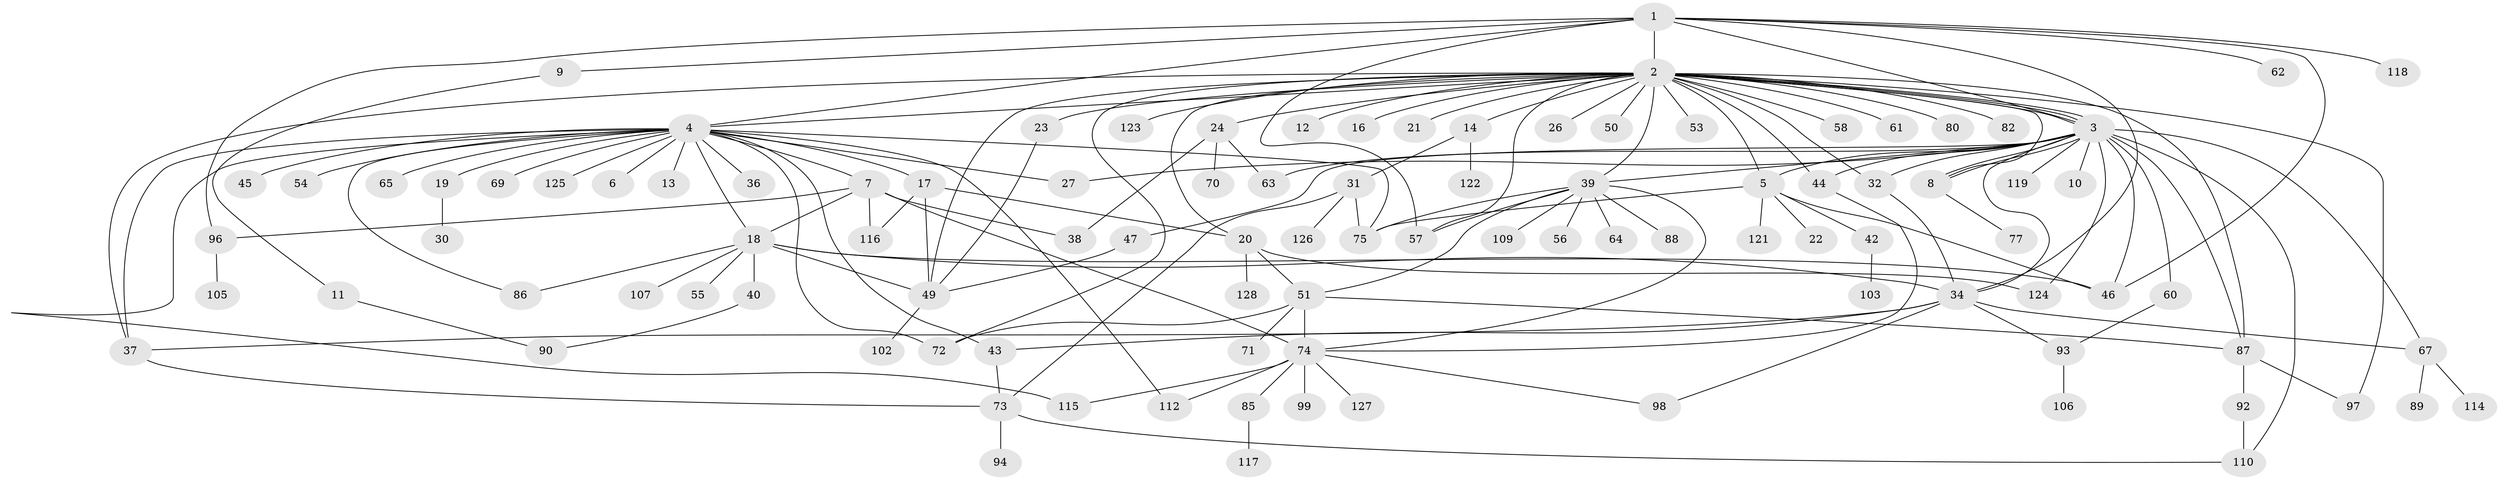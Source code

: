 // original degree distribution, {8: 0.007751937984496124, 33: 0.007751937984496124, 22: 0.007751937984496124, 23: 0.007751937984496124, 6: 0.06201550387596899, 1: 0.4496124031007752, 4: 0.06976744186046512, 3: 0.11627906976744186, 2: 0.20155038759689922, 5: 0.05426356589147287, 9: 0.007751937984496124, 7: 0.007751937984496124}
// Generated by graph-tools (version 1.1) at 2025/11/02/27/25 16:11:12]
// undirected, 101 vertices, 156 edges
graph export_dot {
graph [start="1"]
  node [color=gray90,style=filled];
  1 [super="+15"];
  2 [super="+84"];
  3 [super="+33"];
  4 [super="+81"];
  5 [super="+41"];
  6;
  7 [super="+35"];
  8;
  9 [super="+95"];
  10;
  11;
  12;
  13 [super="+29"];
  14 [super="+108"];
  16;
  17 [super="+79"];
  18 [super="+25"];
  19;
  20 [super="+28"];
  21;
  22;
  23;
  24;
  26;
  27;
  30;
  31;
  32;
  34 [super="+52"];
  36;
  37 [super="+101"];
  38;
  39 [super="+83"];
  40;
  42;
  43;
  44 [super="+48"];
  45;
  46 [super="+59"];
  47;
  49 [super="+66"];
  50;
  51 [super="+129"];
  53;
  54;
  55;
  56;
  57;
  58;
  60;
  61;
  62;
  63 [super="+78"];
  64;
  65;
  67 [super="+68"];
  69;
  70;
  71;
  72;
  73 [super="+100"];
  74 [super="+76"];
  75 [super="+91"];
  77;
  80;
  82;
  85;
  86;
  87;
  88;
  89;
  90 [super="+120"];
  92 [super="+104"];
  93;
  94;
  96 [super="+111"];
  97 [super="+113"];
  98;
  99;
  102;
  103;
  105;
  106;
  107;
  109;
  110;
  112;
  114;
  115;
  116;
  117;
  118;
  119;
  121;
  122;
  123;
  124;
  125;
  126;
  127;
  128;
  1 -- 2 [weight=2];
  1 -- 3;
  1 -- 9;
  1 -- 57;
  1 -- 62;
  1 -- 118;
  1 -- 34;
  1 -- 96;
  1 -- 4;
  1 -- 46;
  2 -- 3;
  2 -- 3;
  2 -- 3;
  2 -- 4;
  2 -- 5;
  2 -- 8;
  2 -- 12;
  2 -- 14;
  2 -- 16;
  2 -- 20;
  2 -- 21;
  2 -- 23;
  2 -- 24;
  2 -- 26;
  2 -- 32;
  2 -- 37;
  2 -- 39;
  2 -- 44;
  2 -- 49;
  2 -- 50;
  2 -- 53;
  2 -- 57;
  2 -- 58;
  2 -- 61;
  2 -- 72;
  2 -- 80;
  2 -- 82;
  2 -- 87;
  2 -- 97;
  2 -- 123;
  3 -- 5;
  3 -- 8;
  3 -- 8;
  3 -- 10;
  3 -- 27;
  3 -- 32;
  3 -- 34;
  3 -- 39;
  3 -- 44;
  3 -- 46;
  3 -- 47;
  3 -- 60;
  3 -- 63;
  3 -- 87;
  3 -- 110;
  3 -- 119;
  3 -- 124;
  3 -- 67;
  4 -- 6;
  4 -- 7;
  4 -- 13;
  4 -- 17;
  4 -- 19;
  4 -- 27;
  4 -- 36;
  4 -- 43;
  4 -- 45;
  4 -- 54;
  4 -- 65;
  4 -- 69;
  4 -- 72;
  4 -- 75;
  4 -- 86;
  4 -- 112;
  4 -- 115;
  4 -- 125;
  4 -- 18;
  4 -- 37;
  5 -- 22;
  5 -- 42;
  5 -- 75;
  5 -- 121;
  5 -- 46;
  7 -- 18;
  7 -- 74 [weight=2];
  7 -- 96 [weight=2];
  7 -- 116;
  7 -- 38;
  8 -- 77;
  9 -- 11;
  11 -- 90;
  14 -- 31;
  14 -- 122;
  17 -- 20;
  17 -- 116;
  17 -- 49;
  18 -- 40;
  18 -- 107;
  18 -- 49;
  18 -- 86;
  18 -- 55;
  18 -- 34;
  18 -- 46;
  19 -- 30;
  20 -- 51;
  20 -- 124;
  20 -- 128;
  23 -- 49;
  24 -- 38;
  24 -- 70;
  24 -- 63;
  31 -- 73;
  31 -- 126;
  31 -- 75;
  32 -- 34;
  34 -- 67;
  34 -- 98;
  34 -- 37;
  34 -- 43;
  34 -- 93;
  37 -- 73;
  39 -- 51;
  39 -- 56;
  39 -- 57;
  39 -- 64;
  39 -- 74;
  39 -- 75;
  39 -- 88;
  39 -- 109;
  40 -- 90;
  42 -- 103;
  43 -- 73;
  44 -- 74;
  47 -- 49;
  49 -- 102;
  51 -- 71;
  51 -- 87;
  51 -- 74;
  51 -- 72;
  60 -- 93;
  67 -- 114;
  67 -- 89;
  73 -- 94;
  73 -- 110;
  74 -- 99;
  74 -- 115;
  74 -- 127;
  74 -- 112;
  74 -- 98;
  74 -- 85;
  85 -- 117;
  87 -- 92;
  87 -- 97;
  92 -- 110;
  93 -- 106;
  96 -- 105;
}
